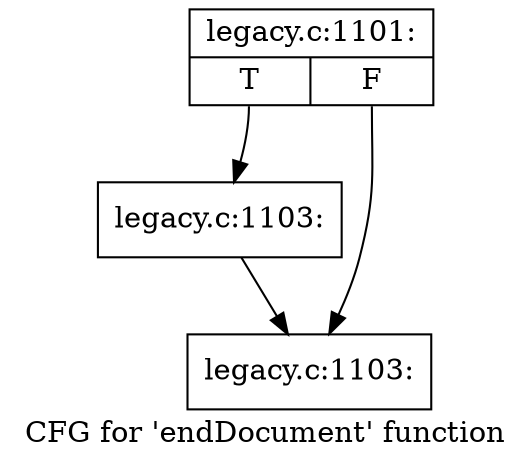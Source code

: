 digraph "CFG for 'endDocument' function" {
	label="CFG for 'endDocument' function";

	Node0x49601c0 [shape=record,label="{legacy.c:1101:|{<s0>T|<s1>F}}"];
	Node0x49601c0:s0 -> Node0x4961080;
	Node0x49601c0:s1 -> Node0x4961190;
	Node0x4961080 [shape=record,label="{legacy.c:1103:}"];
	Node0x4961080 -> Node0x4961190;
	Node0x4961190 [shape=record,label="{legacy.c:1103:}"];
}
